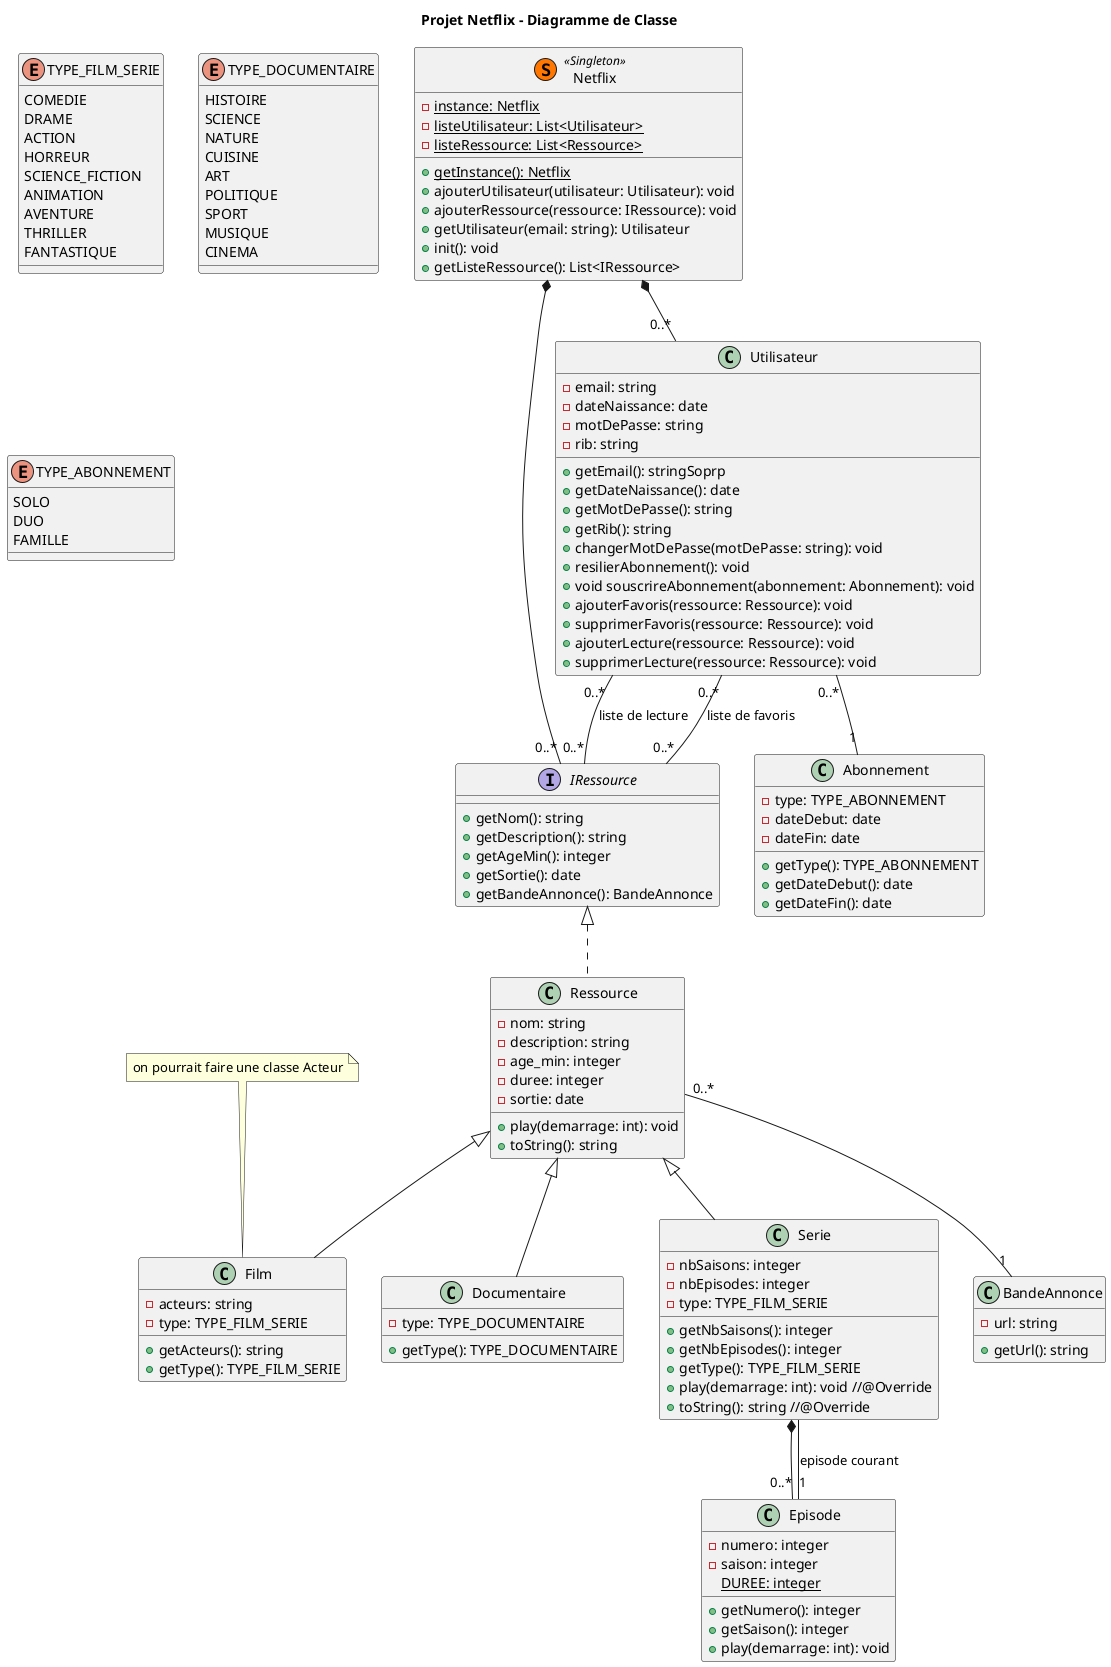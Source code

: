 @startuml

title Projet Netflix - Diagramme de Classe

class Netflix << (S,#FF7700) Singleton >>{
    {static} - instance: Netflix
    {static} - listeUtilisateur: List<Utilisateur>
    {static} - listeRessource: List<Ressource>
    {static} + getInstance(): Netflix
    + ajouterUtilisateur(utilisateur: Utilisateur): void
    + ajouterRessource(ressource: IRessource): void
    + getUtilisateur(email: string): Utilisateur
    + init(): void
    + getListeRessource(): List<IRessource>
}

Netflix *-- "0..*" Utilisateur
Netflix *-- "0..*" IRessource

/'
---- Définition des Ressources ----
'/

enum TYPE_FILM_SERIE {
    COMEDIE
    DRAME
    ACTION
    HORREUR
    SCIENCE_FICTION
    ANIMATION
    AVENTURE
    THRILLER
    FANTASTIQUE
}

enum TYPE_DOCUMENTAIRE{
    HISTOIRE
    SCIENCE
    NATURE
    CUISINE
    ART
    POLITIQUE
    SPORT
    MUSIQUE
    CINEMA
}

class BandeAnnonce{
    - url: string
    + getUrl(): string
}

interface IRessource{
    + getNom(): string
    + getDescription(): string
    + getAgeMin(): integer
    + getSortie(): date
    + getBandeAnnonce(): BandeAnnonce
}

note "on pourrait faire une classe Acteur" as acteur
acteur .. Film

abstract Ressource {
    - nom: string
    - description: string
    - age_min: integer
    - duree: integer
    - sortie: date
    + play(demarrage: int): void
    + toString(): string
}

Ressource "0..*" -- "1" BandeAnnonce
class Ressource implements IRessource

class Film{
    - acteurs: string
    - type: TYPE_FILM_SERIE
    + getActeurs(): string
    + getType(): TYPE_FILM_SERIE
}

class Documentaire{
    - type: TYPE_DOCUMENTAIRE
    + getType(): TYPE_DOCUMENTAIRE
}

class Serie{
    - nbSaisons: integer
    - nbEpisodes: integer
    - type: TYPE_FILM_SERIE
    + getNbSaisons(): integer
    + getNbEpisodes(): integer
    + getType(): TYPE_FILM_SERIE
    + play(demarrage: int): void //@Override
    + toString(): string //@Override
}

class Episode{
    - numero: integer
    - saison: integer
    {static} DUREE: integer
    + getNumero(): integer
    + getSaison(): integer
    + play(demarrage: int): void
}

Serie *-- "0..*" Episode
Serie -- "1" Episode : "episode courant"

class Film extends Ressource
class Documentaire extends Ressource
class Serie extends Ressource

/'
---- Définition des Utilisateurs ----
'/

enum TYPE_ABONNEMENT{
    SOLO
    DUO
    FAMILLE
}

class Abonnement{
    - type: TYPE_ABONNEMENT
    - dateDebut: date
    - dateFin: date
    + getType(): TYPE_ABONNEMENT
    + getDateDebut(): date
    + getDateFin(): date
}

class Utilisateur{
    - email: string
    - dateNaissance: date
    - motDePasse: string
    - rib: string
    + getEmail(): stringSoprp
    + getDateNaissance(): date
    + getMotDePasse(): string
    + getRib(): string
    + changerMotDePasse(motDePasse: string): void
    + resilierAbonnement(): void
    + void souscrireAbonnement(abonnement: Abonnement): void
    + ajouterFavoris(ressource: Ressource): void
    + supprimerFavoris(ressource: Ressource): void
    + ajouterLecture(ressource: Ressource): void
    + supprimerLecture(ressource: Ressource): void
}

Utilisateur "0..*" -- "0..*" IRessource : "liste de favoris"
Utilisateur "0..*" -- "0..*" IRessource : "liste de lecture"
Utilisateur "0..*" -- "1" Abonnement

@enduml
